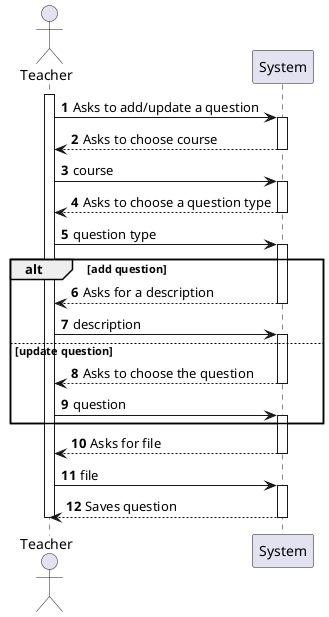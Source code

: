 @startuml
autonumber

autoactivate on

actor Teacher
activate Teacher


Teacher -> System: Asks to add/update a question

System --> Teacher: Asks to choose course
Teacher -> System: course

System --> Teacher: Asks to choose a question type
Teacher -> System: question type
alt add question
System --> Teacher: Asks for a description
Teacher -> System: description
else update question
System --> Teacher: Asks to choose the question
Teacher -> System: question
end
System --> Teacher: Asks for file
Teacher -> System: file
System --> Teacher: Saves question

deactivate Teacher

@enduml
